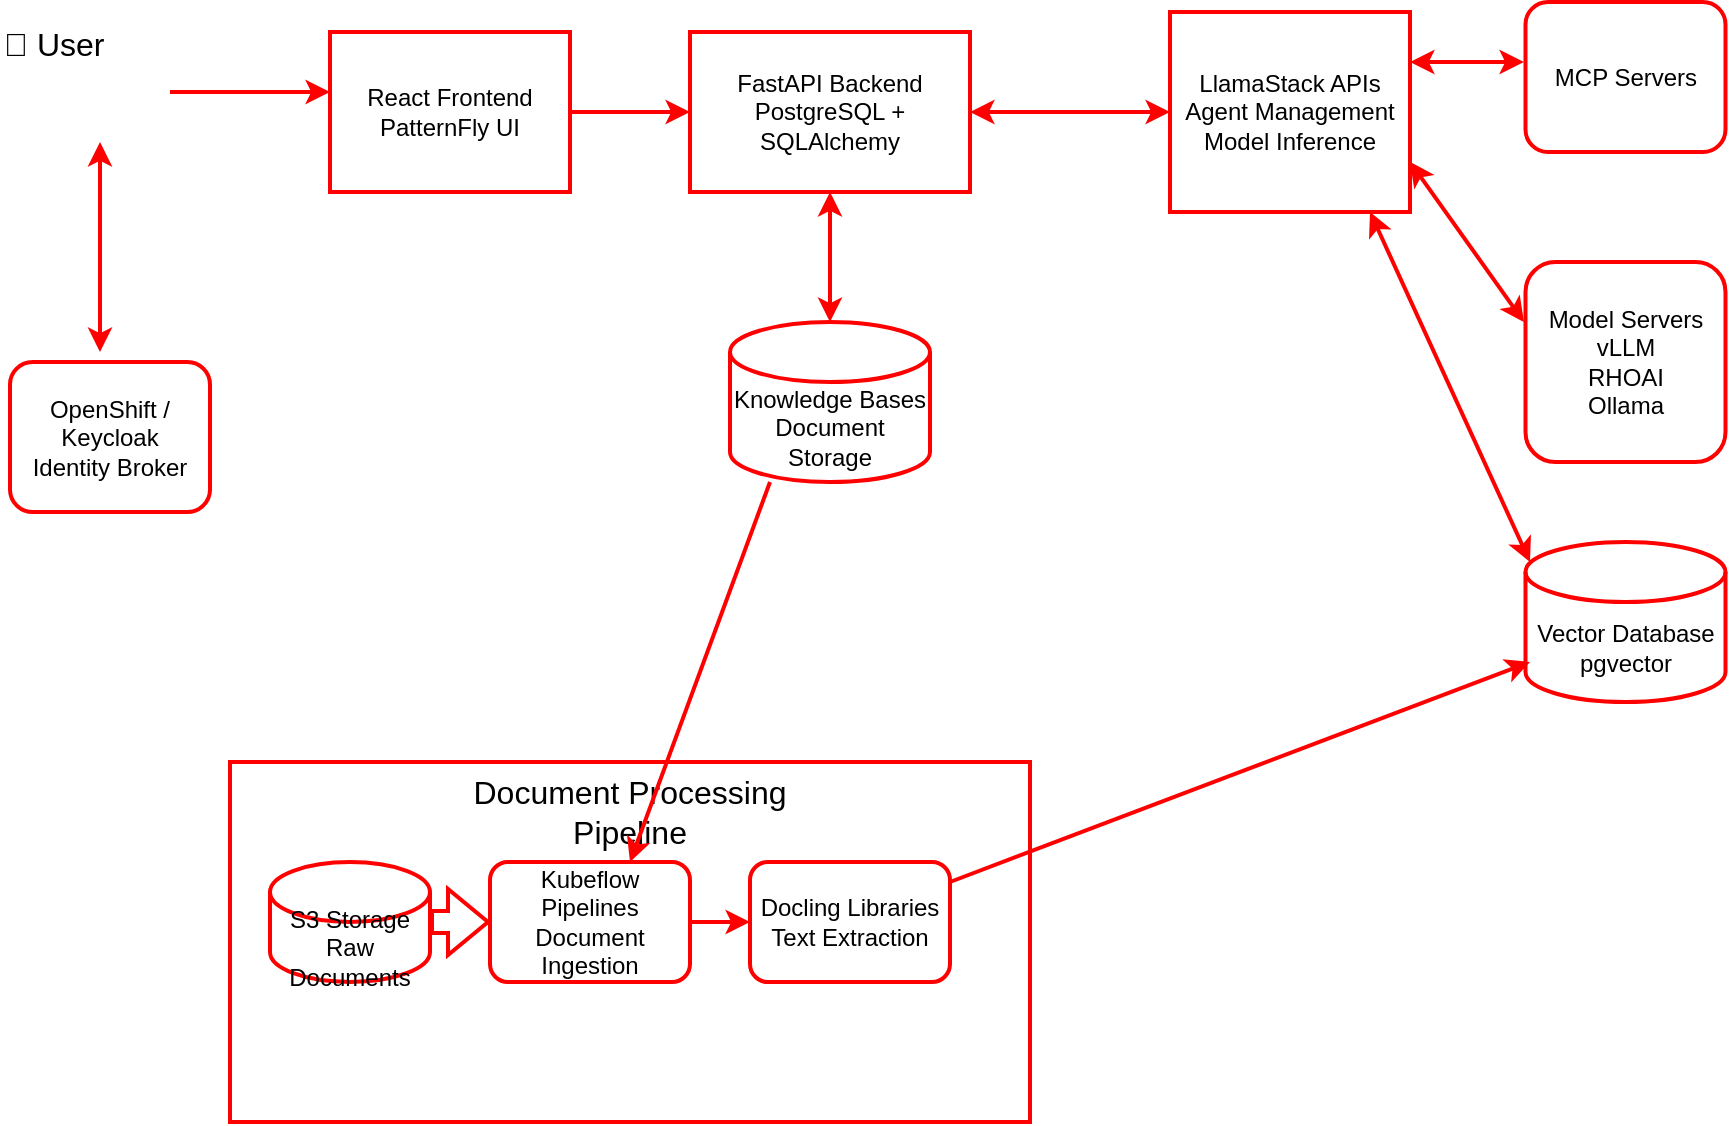 <mxfile version="27.0.9">
  <diagram name="Page-1" id="QMRZXy_Fa4SiW-KNj1Yw">
    <mxGraphModel dx="1435" dy="906" grid="1" gridSize="10" guides="1" tooltips="1" connect="1" arrows="1" fold="1" page="1" pageScale="1" pageWidth="850" pageHeight="1100" math="0" shadow="0">
      <root>
        <mxCell id="0" />
        <mxCell id="1" parent="0" />

        <!-- User Icon -->
        <UserObject label="👤 User" id="user-icon">
          <mxCell style="text;whiteSpace=wrap;html=1;fontSize=16;" vertex="1" parent="1">
            <mxGeometry x="135" y="125" width="85" height="60" as="geometry" />
          </mxCell>
        </UserObject>

        <!-- Authentication -->
        <mxCell id="auth" value="OpenShift / Keycloak&#xa;Identity Broker" style="rounded=1;whiteSpace=wrap;html=1;strokeColor=#FF0000;strokeWidth=2;" vertex="1" parent="1">
          <mxGeometry x="140" y="300" width="100" height="75" as="geometry" />
        </mxCell>

        <!-- Frontend UI -->
        <mxCell id="frontend" value="React Frontend&#xa;PatternFly UI" style="whiteSpace=wrap;html=1;strokeColor=#FF0000;strokeWidth=2;" vertex="1" parent="1">
          <mxGeometry x="300" y="135" width="120" height="80" as="geometry" />
        </mxCell>

        <!-- Backend -->
        <mxCell id="backend" value="FastAPI Backend&#xa;PostgreSQL + SQLAlchemy" style="whiteSpace=wrap;html=1;strokeColor=#FF0000;strokeWidth=2;" vertex="1" parent="1">
          <mxGeometry x="480" y="135" width="140" height="80" as="geometry" />
        </mxCell>

        <!-- LlamaStack -->
        <mxCell id="llamastack" value="LlamaStack APIs&#xa;Agent Management&#xa;Model Inference" style="rounded=0;whiteSpace=wrap;html=1;strokeColor=#FF0000;strokeWidth=2;" vertex="1" parent="1">
          <mxGeometry x="720" y="125" width="120" height="100" as="geometry" />
        </mxCell>

        <!-- MCP Servers -->
        <mxCell id="mcp" value="MCP Servers" style="rounded=1;whiteSpace=wrap;html=1;strokeColor=#FF0000;strokeWidth=2;" vertex="1" parent="1">
          <mxGeometry x="897.75" y="120" width="100" height="75" as="geometry" />
        </mxCell>

        <!-- Model Servers -->
        <mxCell id="models" value="Model Servers&#xa;vLLM&#xa;RHOAI&#xa;Ollama" style="rounded=1;whiteSpace=wrap;html=1;strokeColor=#FF0000;strokeWidth=2;" vertex="1" parent="1">
          <mxGeometry x="897.75" y="250" width="100" height="100" as="geometry" />
        </mxCell>

        <!-- Vector DB -->
        <mxCell id="vectordb" value="Vector Database&#xa;pgvector" style="shape=cylinder3;whiteSpace=wrap;html=1;boundedLbl=1;backgroundOutline=1;size=15;strokeColor=#FF0000;strokeWidth=2;" vertex="1" parent="1">
          <mxGeometry x="897.75" y="390" width="100" height="80" as="geometry" />
        </mxCell>

        <!-- Knowledge Base Storage -->
        <mxCell id="knowledge" value="Knowledge Bases&#xa;Document Storage" style="shape=cylinder3;whiteSpace=wrap;html=1;boundedLbl=1;backgroundOutline=1;size=15;strokeColor=#FF0000;strokeWidth=2;" vertex="1" parent="1">
          <mxGeometry x="500" y="280" width="100" height="80" as="geometry" />
        </mxCell>

        <!-- Document Processing Pipeline -->
        <mxCell id="pipeline-box" value="" style="rounded=0;whiteSpace=wrap;html=1;strokeColor=#FF0000;strokeWidth=2;" vertex="1" parent="1">
          <mxGeometry x="250" y="500" width="400" height="180" as="geometry" />
        </mxCell>

        <mxCell id="pipeline-label" value="Document Processing Pipeline" style="text;html=1;align=center;verticalAlign=middle;whiteSpace=wrap;rounded=0;fontSize=16;" vertex="1" parent="1">
          <mxGeometry x="350" y="510" width="200" height="30" as="geometry" />
        </mxCell>

        <mxCell id="s3storage" value="S3 Storage&#xa;Raw Documents" style="shape=cylinder3;whiteSpace=wrap;html=1;boundedLbl=1;backgroundOutline=1;size=15;strokeColor=#FF0000;strokeWidth=2;" vertex="1" parent="1">
          <mxGeometry x="270" y="550" width="80" height="60" as="geometry" />
        </mxCell>

        <mxCell id="kubeflow" value="Kubeflow Pipelines&#xa;Document Ingestion" style="rounded=1;whiteSpace=wrap;html=1;strokeColor=#FF0000;strokeWidth=2;" vertex="1" parent="1">
          <mxGeometry x="380" y="550" width="100" height="60" as="geometry" />
        </mxCell>

        <mxCell id="docling" value="Docling Libraries&#xa;Text Extraction" style="rounded=1;whiteSpace=wrap;html=1;strokeColor=#FF0000;strokeWidth=2;" vertex="1" parent="1">
          <mxGeometry x="510" y="550" width="100" height="60" as="geometry" />
        </mxCell>

        <!-- Connections -->
        <!-- User to Auth -->
        <mxCell id="user-auth" value="" style="endArrow=classic;html=1;rounded=0;strokeColor=#FF0000;strokeWidth=2;startArrow=classic;startFill=1;" edge="1" parent="1">
          <mxGeometry width="50" height="50" relative="1" as="geometry">
            <mxPoint x="185" y="190" as="sourcePoint" />
            <mxPoint x="185" y="295" as="targetPoint" />
          </mxGeometry>
        </mxCell>

        <!-- User to Frontend -->
        <mxCell id="user-frontend" value="" style="endArrow=classic;html=1;rounded=0;strokeColor=#FF0000;strokeWidth=2;" edge="1" parent="1">
          <mxGeometry width="50" height="50" relative="1" as="geometry">
            <mxPoint x="220" y="165" as="sourcePoint" />
            <mxPoint x="300" y="165" as="targetPoint" />
          </mxGeometry>
        </mxCell>

        <!-- Frontend to Backend -->
        <mxCell id="frontend-backend" value="" style="endArrow=classic;html=1;rounded=0;strokeColor=#FF0000;strokeWidth=2;" edge="1" parent="1">
          <mxGeometry width="50" height="50" relative="1" as="geometry">
            <mxPoint x="420" y="175" as="sourcePoint" />
            <mxPoint x="480" y="175" as="targetPoint" />
          </mxGeometry>
        </mxCell>

        <!-- Backend to LlamaStack -->
        <mxCell id="backend-llama" value="" style="endArrow=classic;html=1;rounded=0;strokeColor=#FF0000;strokeWidth=2;startArrow=classic;startFill=1;" edge="1" parent="1">
          <mxGeometry width="50" height="50" relative="1" as="geometry">
            <mxPoint x="620" y="175" as="sourcePoint" />
            <mxPoint x="720" y="175" as="targetPoint" />
          </mxGeometry>
        </mxCell>

        <!-- LlamaStack to MCP -->
        <mxCell id="llama-mcp" value="" style="endArrow=classic;html=1;rounded=0;strokeColor=#FF0000;strokeWidth=2;startArrow=classic;startFill=1;" edge="1" parent="1">
          <mxGeometry width="50" height="50" relative="1" as="geometry">
            <mxPoint x="840" y="150" as="sourcePoint" />
            <mxPoint x="897" y="150" as="targetPoint" />
          </mxGeometry>
        </mxCell>

        <!-- LlamaStack to Models -->
        <mxCell id="llama-models" value="" style="endArrow=classic;html=1;rounded=0;strokeColor=#FF0000;strokeWidth=2;startArrow=classic;startFill=1;" edge="1" parent="1">
          <mxGeometry width="50" height="50" relative="1" as="geometry">
            <mxPoint x="840" y="200" as="sourcePoint" />
            <mxPoint x="897" y="280" as="targetPoint" />
          </mxGeometry>
        </mxCell>

        <!-- LlamaStack to Vector DB -->
        <mxCell id="llama-vector" value="" style="endArrow=classic;html=1;rounded=0;strokeColor=#FF0000;strokeWidth=2;startArrow=classic;startFill=1;" edge="1" parent="1">
          <mxGeometry width="50" height="50" relative="1" as="geometry">
            <mxPoint x="820" y="225" as="sourcePoint" />
            <mxPoint x="900" y="400" as="targetPoint" />
          </mxGeometry>
        </mxCell>

        <!-- Backend to Knowledge -->
        <mxCell id="backend-knowledge" value="" style="endArrow=classic;html=1;rounded=0;strokeColor=#FF0000;strokeWidth=2;startArrow=classic;startFill=1;" edge="1" parent="1">
          <mxGeometry width="50" height="50" relative="1" as="geometry">
            <mxPoint x="550" y="215" as="sourcePoint" />
            <mxPoint x="550" y="280" as="targetPoint" />
          </mxGeometry>
        </mxCell>

        <!-- Knowledge to Pipeline -->
        <mxCell id="knowledge-pipeline" value="" style="endArrow=classic;html=1;rounded=0;strokeColor=#FF0000;strokeWidth=2;" edge="1" parent="1">
          <mxGeometry width="50" height="50" relative="1" as="geometry">
            <mxPoint x="520" y="360" as="sourcePoint" />
            <mxPoint x="450" y="550" as="targetPoint" />
          </mxGeometry>
        </mxCell>

        <!-- S3 to Kubeflow -->
        <mxCell id="s3-kubeflow" value="" style="shape=flexArrow;endArrow=classic;html=1;rounded=0;strokeColor=#FF0000;strokeWidth=2;" edge="1" parent="1">
          <mxGeometry width="50" height="50" relative="1" as="geometry">
            <mxPoint x="350" y="580" as="sourcePoint" />
            <mxPoint x="380" y="580" as="targetPoint" />
          </mxGeometry>
        </mxCell>

        <!-- Kubeflow to Docling -->
        <mxCell id="kubeflow-docling" value="" style="endArrow=classic;html=1;rounded=0;strokeColor=#FF0000;strokeWidth=2;" edge="1" parent="1">
          <mxGeometry width="50" height="50" relative="1" as="geometry">
            <mxPoint x="480" y="580" as="sourcePoint" />
            <mxPoint x="510" y="580" as="targetPoint" />
          </mxGeometry>
        </mxCell>

        <!-- Docling to Vector DB -->
        <mxCell id="docling-vector" value="" style="endArrow=classic;html=1;rounded=0;strokeColor=#FF0000;strokeWidth=2;" edge="1" parent="1">
          <mxGeometry width="50" height="50" relative="1" as="geometry">
            <mxPoint x="610" y="560" as="sourcePoint" />
            <mxPoint x="900" y="450" as="targetPoint" />
          </mxGeometry>
        </mxCell>

      </root>
    </mxGraphModel>
  </diagram>
</mxfile>
